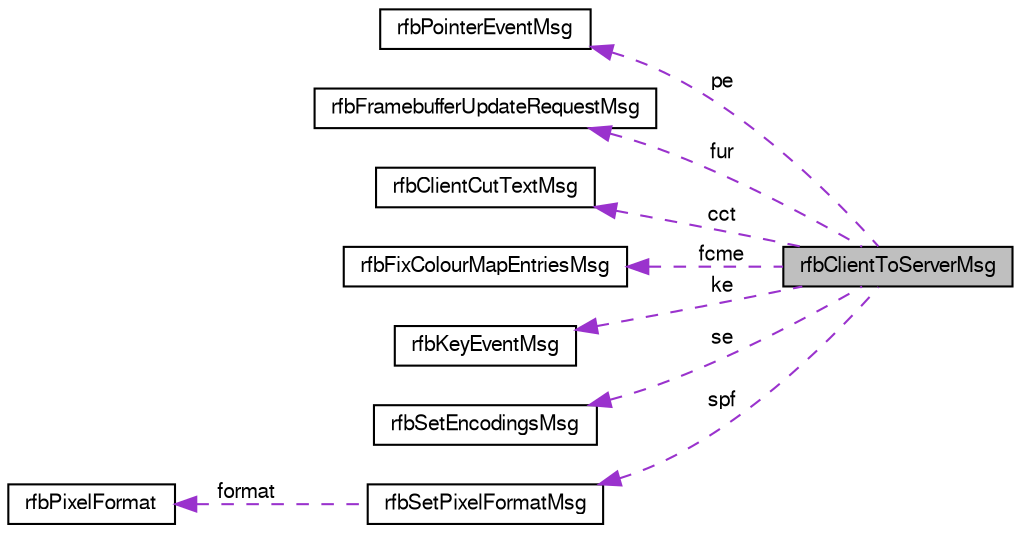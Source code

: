 digraph "rfbClientToServerMsg"
{
 // LATEX_PDF_SIZE
  bgcolor="transparent";
  edge [fontname="FreeSans",fontsize="10",labelfontname="FreeSans",labelfontsize="10"];
  node [fontname="FreeSans",fontsize="10",shape=record];
  rankdir="LR";
  Node1 [label="rfbClientToServerMsg",height=0.2,width=0.4,color="black", fillcolor="grey75", style="filled", fontcolor="black",tooltip=" "];
  Node2 -> Node1 [dir="back",color="darkorchid3",fontsize="10",style="dashed",label=" pe" ,fontname="FreeSans"];
  Node2 [label="rfbPointerEventMsg",height=0.2,width=0.4,color="black",URL="$a02868.html",tooltip=" "];
  Node3 -> Node1 [dir="back",color="darkorchid3",fontsize="10",style="dashed",label=" fur" ,fontname="FreeSans"];
  Node3 [label="rfbFramebufferUpdateRequestMsg",height=0.2,width=0.4,color="black",URL="$a02860.html",tooltip=" "];
  Node4 -> Node1 [dir="back",color="darkorchid3",fontsize="10",style="dashed",label=" cct" ,fontname="FreeSans"];
  Node4 [label="rfbClientCutTextMsg",height=0.2,width=0.4,color="black",URL="$a02872.html",tooltip=" "];
  Node5 -> Node1 [dir="back",color="darkorchid3",fontsize="10",style="dashed",label=" fcme" ,fontname="FreeSans"];
  Node5 [label="rfbFixColourMapEntriesMsg",height=0.2,width=0.4,color="black",URL="$a02852.html",tooltip=" "];
  Node6 -> Node1 [dir="back",color="darkorchid3",fontsize="10",style="dashed",label=" ke" ,fontname="FreeSans"];
  Node6 [label="rfbKeyEventMsg",height=0.2,width=0.4,color="black",URL="$a02864.html",tooltip=" "];
  Node7 -> Node1 [dir="back",color="darkorchid3",fontsize="10",style="dashed",label=" se" ,fontname="FreeSans"];
  Node7 [label="rfbSetEncodingsMsg",height=0.2,width=0.4,color="black",URL="$a02856.html",tooltip=" "];
  Node8 -> Node1 [dir="back",color="darkorchid3",fontsize="10",style="dashed",label=" spf" ,fontname="FreeSans"];
  Node8 [label="rfbSetPixelFormatMsg",height=0.2,width=0.4,color="black",URL="$a02848.html",tooltip=" "];
  Node9 -> Node8 [dir="back",color="darkorchid3",fontsize="10",style="dashed",label=" format" ,fontname="FreeSans"];
  Node9 [label="rfbPixelFormat",height=0.2,width=0.4,color="black",URL="$a02800.html",tooltip=" "];
}
